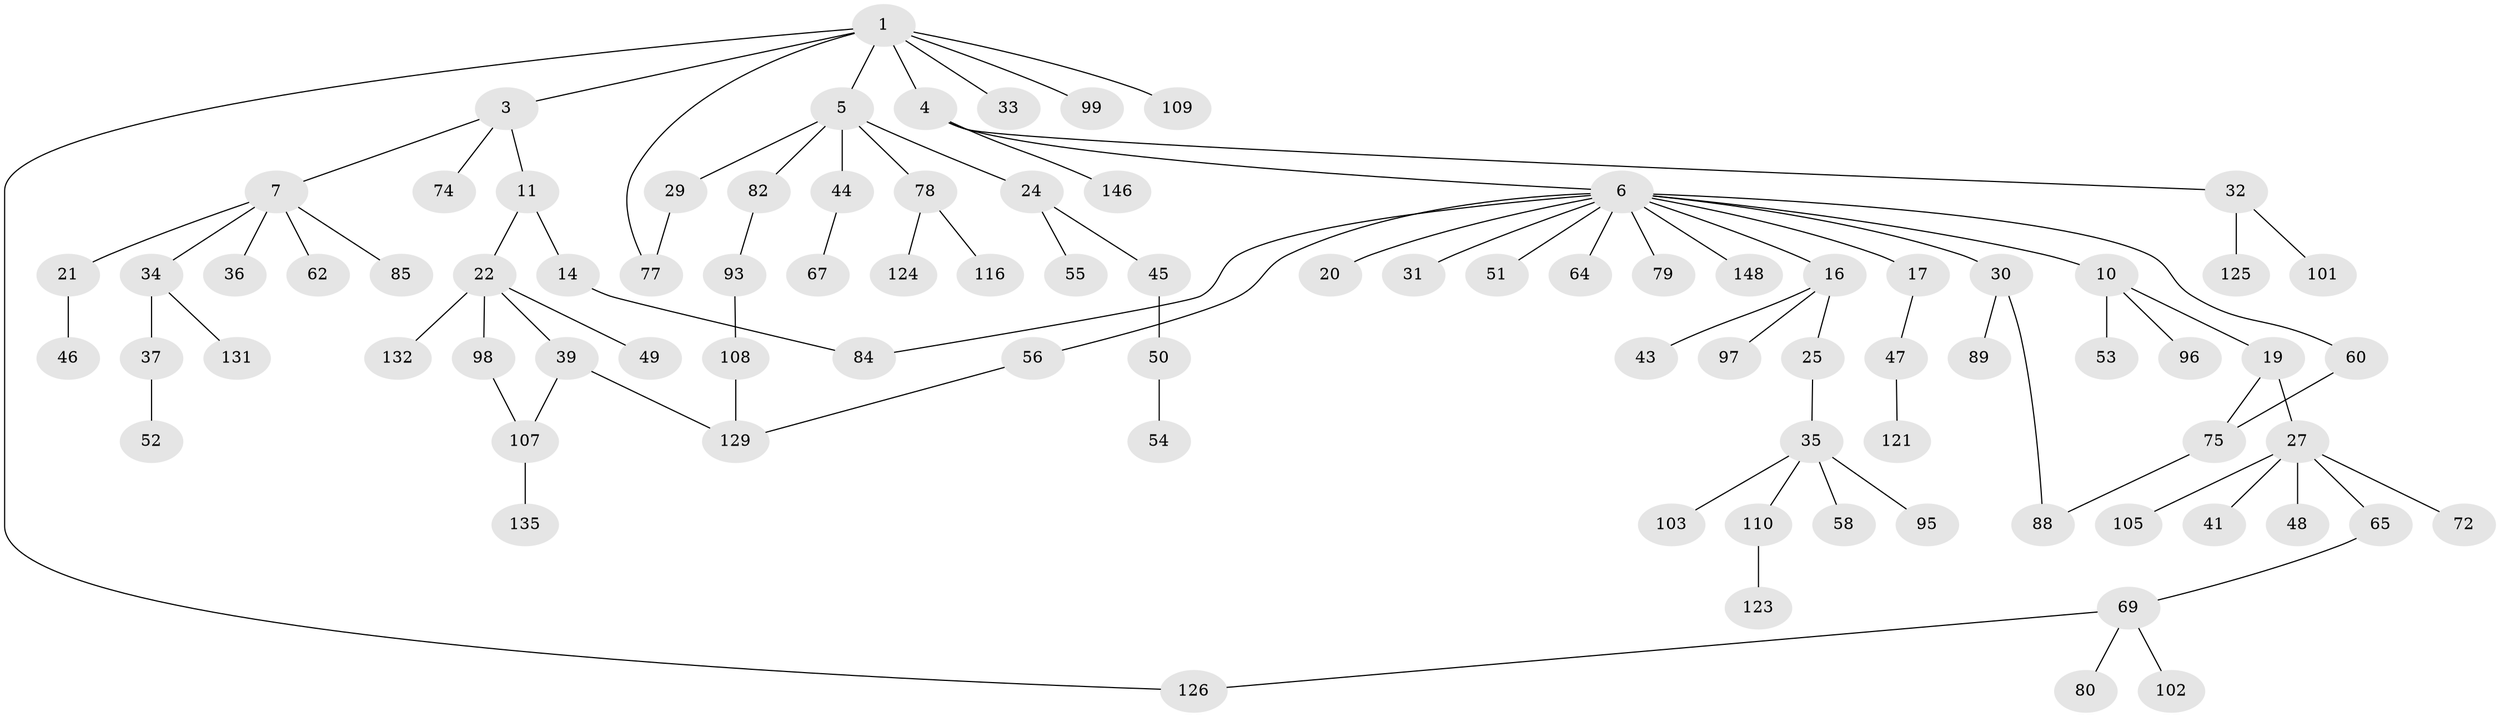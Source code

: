 // original degree distribution, {5: 0.04054054054054054, 4: 0.05405405405405406, 6: 0.02702702702702703, 7: 0.006756756756756757, 3: 0.19594594594594594, 2: 0.20270270270270271, 1: 0.47297297297297297}
// Generated by graph-tools (version 1.1) at 2025/16/03/04/25 18:16:56]
// undirected, 88 vertices, 95 edges
graph export_dot {
graph [start="1"]
  node [color=gray90,style=filled];
  1 [super="+2"];
  3;
  4;
  5 [super="+130+18+9+73"];
  6 [super="+12+42"];
  7 [super="+8"];
  10 [super="+76+104"];
  11 [super="+143+13"];
  14 [super="+15"];
  16 [super="+26+117+23"];
  17 [super="+68"];
  19;
  20;
  21;
  22 [super="+38"];
  24 [super="+40"];
  25;
  27;
  29 [super="+142"];
  30 [super="+112+86"];
  31 [super="+57"];
  32;
  33;
  34;
  35 [super="+90+71"];
  36 [super="+59"];
  37;
  39;
  41;
  43;
  44 [super="+122"];
  45;
  46;
  47 [super="+81"];
  48 [super="+87"];
  49;
  50;
  51;
  52;
  53;
  54;
  55;
  56 [super="+83"];
  58;
  60 [super="+70+61"];
  62;
  64;
  65 [super="+94"];
  67;
  69;
  72;
  74;
  75 [super="+144"];
  77 [super="+100"];
  78;
  79;
  80;
  82 [super="+140+92"];
  84 [super="+133"];
  85;
  88;
  89;
  93;
  95;
  96 [super="+115"];
  97;
  98;
  99 [super="+106+136"];
  101;
  102;
  103;
  105;
  107 [super="+113"];
  108 [super="+128"];
  109;
  110 [super="+114"];
  116;
  121;
  123;
  124;
  125;
  126 [super="+134"];
  129 [super="+138"];
  131;
  132;
  135;
  146;
  148;
  1 -- 5;
  1 -- 33;
  1 -- 109;
  1 -- 126;
  1 -- 99;
  1 -- 3;
  1 -- 4;
  1 -- 77;
  3 -- 7;
  3 -- 11;
  3 -- 74;
  4 -- 6;
  4 -- 32;
  4 -- 146;
  5 -- 44;
  5 -- 82;
  5 -- 78;
  5 -- 24;
  5 -- 29;
  6 -- 10;
  6 -- 16;
  6 -- 79;
  6 -- 148;
  6 -- 64;
  6 -- 17;
  6 -- 51;
  6 -- 20;
  6 -- 56;
  6 -- 60;
  6 -- 30;
  6 -- 31;
  6 -- 84;
  7 -- 62;
  7 -- 34;
  7 -- 36;
  7 -- 85;
  7 -- 21;
  10 -- 19;
  10 -- 53;
  10 -- 96;
  11 -- 22;
  11 -- 14;
  14 -- 84;
  16 -- 25;
  16 -- 97;
  16 -- 43;
  17 -- 47;
  19 -- 27;
  19 -- 75;
  21 -- 46;
  22 -- 49;
  22 -- 98;
  22 -- 132;
  22 -- 39;
  24 -- 45;
  24 -- 55;
  25 -- 35;
  27 -- 41;
  27 -- 48;
  27 -- 65;
  27 -- 72;
  27 -- 105;
  29 -- 77;
  30 -- 88;
  30 -- 89;
  32 -- 101;
  32 -- 125;
  34 -- 37;
  34 -- 131;
  35 -- 58;
  35 -- 95;
  35 -- 110;
  35 -- 103;
  37 -- 52;
  39 -- 107;
  39 -- 129;
  44 -- 67;
  45 -- 50;
  47 -- 121;
  50 -- 54;
  56 -- 129;
  60 -- 75;
  65 -- 69;
  69 -- 80;
  69 -- 102;
  69 -- 126;
  75 -- 88;
  78 -- 116;
  78 -- 124;
  82 -- 93;
  93 -- 108;
  98 -- 107;
  107 -- 135;
  108 -- 129;
  110 -- 123;
}
